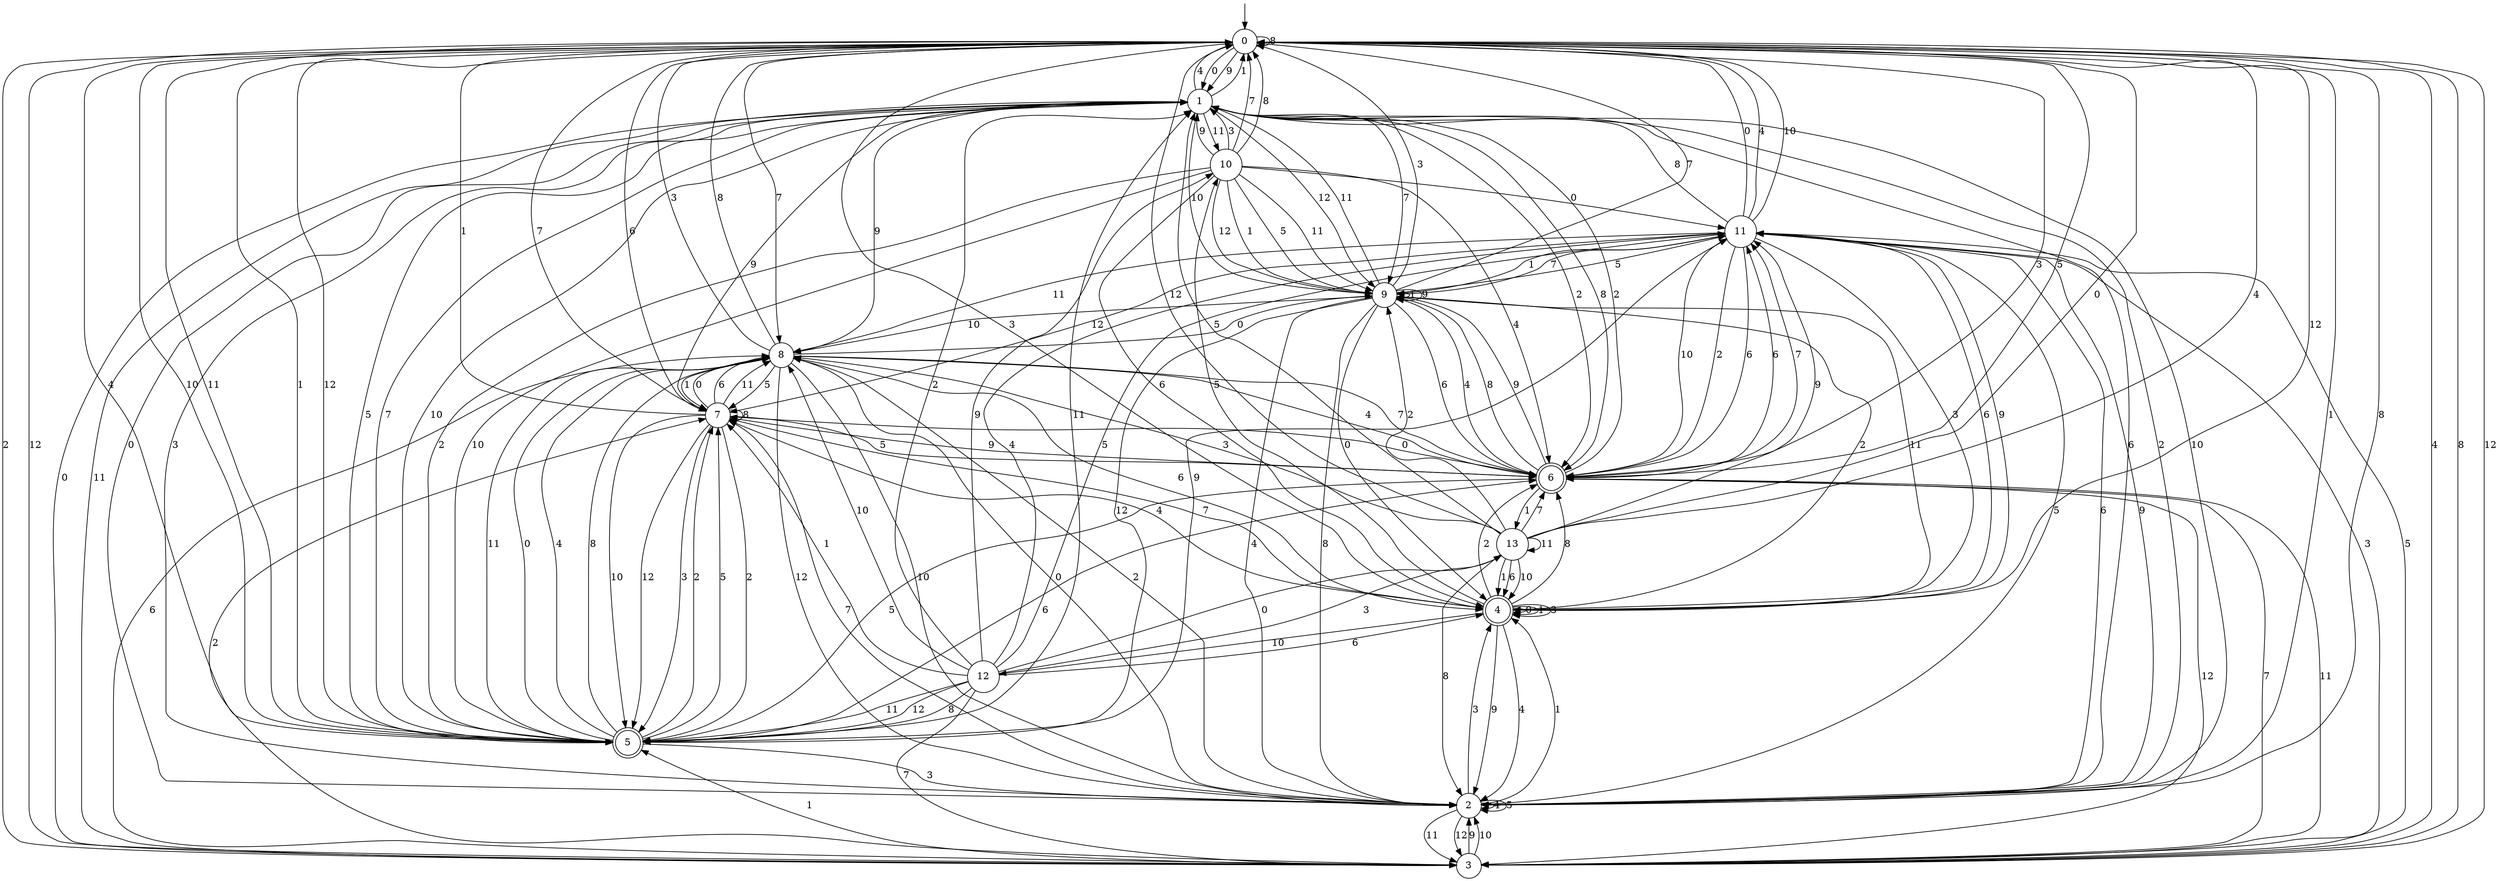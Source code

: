 digraph g {

	s0 [shape="circle" label="0"];
	s1 [shape="circle" label="1"];
	s2 [shape="circle" label="2"];
	s3 [shape="circle" label="3"];
	s4 [shape="doublecircle" label="4"];
	s5 [shape="doublecircle" label="5"];
	s6 [shape="doublecircle" label="6"];
	s7 [shape="circle" label="7"];
	s8 [shape="circle" label="8"];
	s9 [shape="circle" label="9"];
	s10 [shape="circle" label="10"];
	s11 [shape="circle" label="11"];
	s12 [shape="circle" label="12"];
	s13 [shape="circle" label="13"];
	s0 -> s1 [label="0"];
	s0 -> s2 [label="1"];
	s0 -> s3 [label="2"];
	s0 -> s4 [label="3"];
	s0 -> s5 [label="4"];
	s0 -> s6 [label="5"];
	s0 -> s7 [label="6"];
	s0 -> s8 [label="7"];
	s0 -> s0 [label="8"];
	s0 -> s1 [label="9"];
	s0 -> s5 [label="10"];
	s0 -> s5 [label="11"];
	s0 -> s3 [label="12"];
	s1 -> s2 [label="0"];
	s1 -> s0 [label="1"];
	s1 -> s6 [label="2"];
	s1 -> s2 [label="3"];
	s1 -> s0 [label="4"];
	s1 -> s5 [label="5"];
	s1 -> s2 [label="6"];
	s1 -> s9 [label="7"];
	s1 -> s6 [label="8"];
	s1 -> s7 [label="9"];
	s1 -> s9 [label="10"];
	s1 -> s10 [label="11"];
	s1 -> s9 [label="12"];
	s2 -> s8 [label="0"];
	s2 -> s4 [label="1"];
	s2 -> s1 [label="2"];
	s2 -> s4 [label="3"];
	s2 -> s2 [label="4"];
	s2 -> s2 [label="5"];
	s2 -> s11 [label="6"];
	s2 -> s7 [label="7"];
	s2 -> s0 [label="8"];
	s2 -> s11 [label="9"];
	s2 -> s1 [label="10"];
	s2 -> s3 [label="11"];
	s2 -> s3 [label="12"];
	s3 -> s1 [label="0"];
	s3 -> s5 [label="1"];
	s3 -> s7 [label="2"];
	s3 -> s11 [label="3"];
	s3 -> s0 [label="4"];
	s3 -> s11 [label="5"];
	s3 -> s8 [label="6"];
	s3 -> s6 [label="7"];
	s3 -> s0 [label="8"];
	s3 -> s2 [label="9"];
	s3 -> s2 [label="10"];
	s3 -> s1 [label="11"];
	s3 -> s0 [label="12"];
	s4 -> s4 [label="0"];
	s4 -> s4 [label="1"];
	s4 -> s6 [label="2"];
	s4 -> s4 [label="3"];
	s4 -> s2 [label="4"];
	s4 -> s10 [label="5"];
	s4 -> s11 [label="6"];
	s4 -> s7 [label="7"];
	s4 -> s6 [label="8"];
	s4 -> s2 [label="9"];
	s4 -> s12 [label="10"];
	s4 -> s9 [label="11"];
	s4 -> s0 [label="12"];
	s5 -> s8 [label="0"];
	s5 -> s0 [label="1"];
	s5 -> s7 [label="2"];
	s5 -> s2 [label="3"];
	s5 -> s8 [label="4"];
	s5 -> s7 [label="5"];
	s5 -> s6 [label="6"];
	s5 -> s1 [label="7"];
	s5 -> s8 [label="8"];
	s5 -> s11 [label="9"];
	s5 -> s1 [label="10"];
	s5 -> s1 [label="11"];
	s5 -> s0 [label="12"];
	s6 -> s7 [label="0"];
	s6 -> s13 [label="1"];
	s6 -> s1 [label="2"];
	s6 -> s0 [label="3"];
	s6 -> s9 [label="4"];
	s6 -> s5 [label="5"];
	s6 -> s11 [label="6"];
	s6 -> s11 [label="7"];
	s6 -> s9 [label="8"];
	s6 -> s9 [label="9"];
	s6 -> s11 [label="10"];
	s6 -> s3 [label="11"];
	s6 -> s3 [label="12"];
	s7 -> s8 [label="0"];
	s7 -> s0 [label="1"];
	s7 -> s5 [label="2"];
	s7 -> s5 [label="3"];
	s7 -> s4 [label="4"];
	s7 -> s6 [label="5"];
	s7 -> s8 [label="6"];
	s7 -> s0 [label="7"];
	s7 -> s7 [label="8"];
	s7 -> s6 [label="9"];
	s7 -> s5 [label="10"];
	s7 -> s8 [label="11"];
	s7 -> s5 [label="12"];
	s8 -> s9 [label="0"];
	s8 -> s7 [label="1"];
	s8 -> s2 [label="2"];
	s8 -> s0 [label="3"];
	s8 -> s6 [label="4"];
	s8 -> s7 [label="5"];
	s8 -> s4 [label="6"];
	s8 -> s6 [label="7"];
	s8 -> s0 [label="8"];
	s8 -> s1 [label="9"];
	s8 -> s2 [label="10"];
	s8 -> s5 [label="11"];
	s8 -> s2 [label="12"];
	s9 -> s4 [label="0"];
	s9 -> s9 [label="1"];
	s9 -> s4 [label="2"];
	s9 -> s0 [label="3"];
	s9 -> s2 [label="4"];
	s9 -> s11 [label="5"];
	s9 -> s6 [label="6"];
	s9 -> s0 [label="7"];
	s9 -> s2 [label="8"];
	s9 -> s9 [label="9"];
	s9 -> s8 [label="10"];
	s9 -> s1 [label="11"];
	s9 -> s5 [label="12"];
	s10 -> s11 [label="0"];
	s10 -> s9 [label="1"];
	s10 -> s5 [label="2"];
	s10 -> s1 [label="3"];
	s10 -> s6 [label="4"];
	s10 -> s9 [label="5"];
	s10 -> s4 [label="6"];
	s10 -> s0 [label="7"];
	s10 -> s0 [label="8"];
	s10 -> s1 [label="9"];
	s10 -> s5 [label="10"];
	s10 -> s9 [label="11"];
	s10 -> s9 [label="12"];
	s11 -> s0 [label="0"];
	s11 -> s9 [label="1"];
	s11 -> s6 [label="2"];
	s11 -> s4 [label="3"];
	s11 -> s0 [label="4"];
	s11 -> s2 [label="5"];
	s11 -> s6 [label="6"];
	s11 -> s9 [label="7"];
	s11 -> s1 [label="8"];
	s11 -> s4 [label="9"];
	s11 -> s0 [label="10"];
	s11 -> s8 [label="11"];
	s11 -> s7 [label="12"];
	s12 -> s13 [label="0"];
	s12 -> s7 [label="1"];
	s12 -> s1 [label="2"];
	s12 -> s13 [label="3"];
	s12 -> s11 [label="4"];
	s12 -> s11 [label="5"];
	s12 -> s4 [label="6"];
	s12 -> s3 [label="7"];
	s12 -> s5 [label="8"];
	s12 -> s10 [label="9"];
	s12 -> s8 [label="10"];
	s12 -> s5 [label="11"];
	s12 -> s5 [label="12"];
	s13 -> s0 [label="0"];
	s13 -> s4 [label="1"];
	s13 -> s9 [label="2"];
	s13 -> s8 [label="3"];
	s13 -> s0 [label="4"];
	s13 -> s1 [label="5"];
	s13 -> s4 [label="6"];
	s13 -> s6 [label="7"];
	s13 -> s2 [label="8"];
	s13 -> s11 [label="9"];
	s13 -> s4 [label="10"];
	s13 -> s13 [label="11"];
	s13 -> s0 [label="12"];

__start0 [label="" shape="none" width="0" height="0"];
__start0 -> s0;

}
